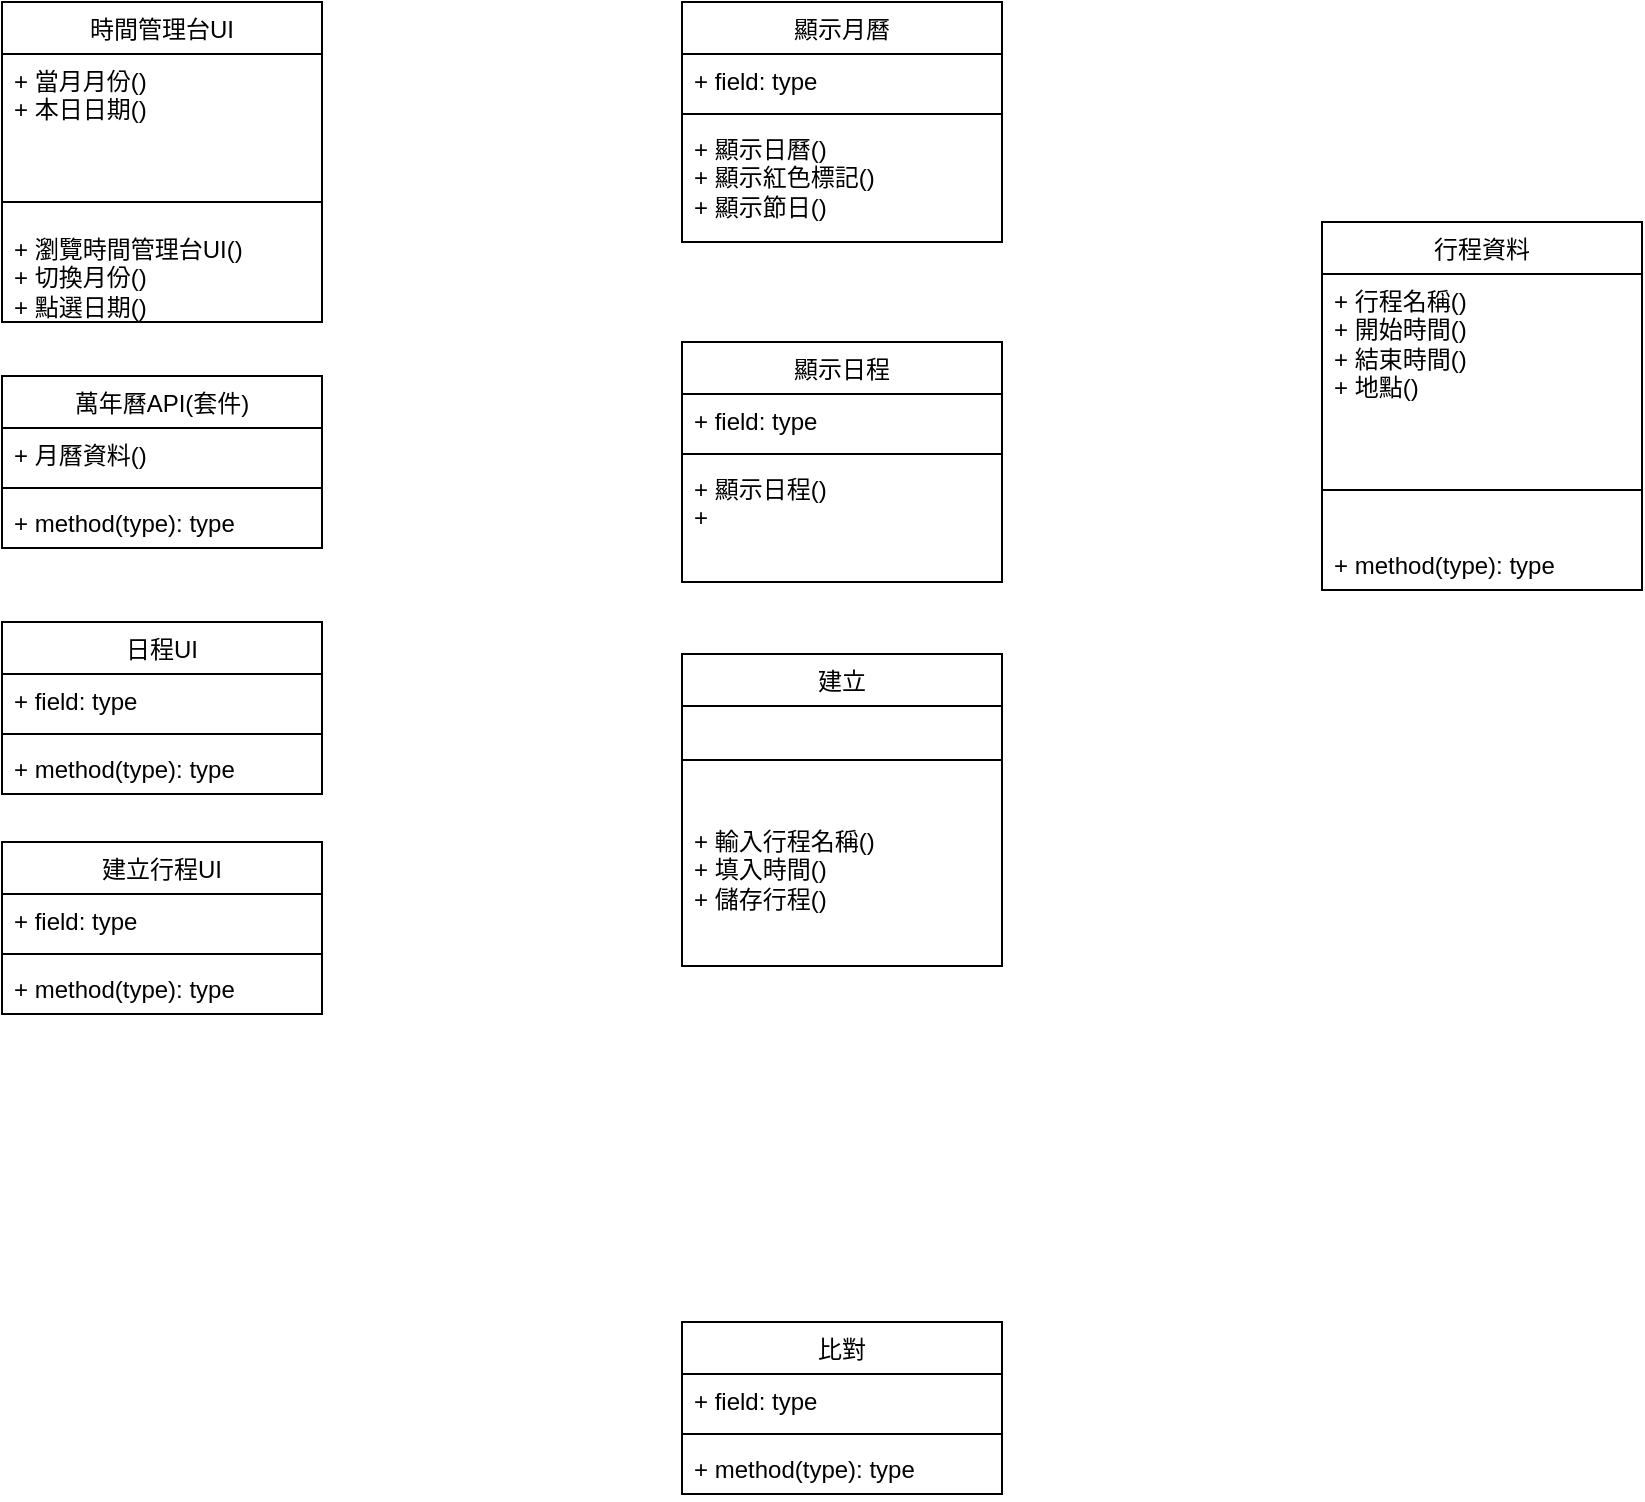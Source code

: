 <mxfile version="26.0.1">
  <diagram name="第 1 页" id="eIiMPYyvMLedgBzBboYV">
    <mxGraphModel dx="1252" dy="694" grid="1" gridSize="10" guides="1" tooltips="1" connect="1" arrows="1" fold="1" page="1" pageScale="1" pageWidth="827" pageHeight="1169" math="0" shadow="0">
      <root>
        <mxCell id="0" />
        <mxCell id="1" parent="0" />
        <mxCell id="1_0gjsVmTq7I0WUmsalu-7" value="&lt;span style=&quot;font-weight: 400;&quot;&gt;時間管理台&lt;/span&gt;&lt;span style=&quot;font-weight: 400;&quot;&gt;UI&lt;/span&gt;" style="swimlane;fontStyle=1;align=center;verticalAlign=top;childLayout=stackLayout;horizontal=1;startSize=26;horizontalStack=0;resizeParent=1;resizeParentMax=0;resizeLast=0;collapsible=1;marginBottom=0;whiteSpace=wrap;html=1;" vertex="1" parent="1">
          <mxGeometry x="40" y="20" width="160" height="160" as="geometry" />
        </mxCell>
        <mxCell id="1_0gjsVmTq7I0WUmsalu-8" value="+ 當月月份()&lt;div&gt;+ 本日日期()&lt;/div&gt;" style="text;strokeColor=none;fillColor=none;align=left;verticalAlign=top;spacingLeft=4;spacingRight=4;overflow=hidden;rotatable=0;points=[[0,0.5],[1,0.5]];portConstraint=eastwest;whiteSpace=wrap;html=1;" vertex="1" parent="1_0gjsVmTq7I0WUmsalu-7">
          <mxGeometry y="26" width="160" height="64" as="geometry" />
        </mxCell>
        <mxCell id="1_0gjsVmTq7I0WUmsalu-9" value="" style="line;strokeWidth=1;fillColor=none;align=left;verticalAlign=middle;spacingTop=-1;spacingLeft=3;spacingRight=3;rotatable=0;labelPosition=right;points=[];portConstraint=eastwest;strokeColor=inherit;" vertex="1" parent="1_0gjsVmTq7I0WUmsalu-7">
          <mxGeometry y="90" width="160" height="20" as="geometry" />
        </mxCell>
        <mxCell id="1_0gjsVmTq7I0WUmsalu-10" value="&lt;div&gt;+ 瀏覽時間管理台UI()&lt;/div&gt;+ 切換月份()&lt;div&gt;+ 點選日期()&lt;/div&gt;" style="text;strokeColor=none;fillColor=none;align=left;verticalAlign=top;spacingLeft=4;spacingRight=4;overflow=hidden;rotatable=0;points=[[0,0.5],[1,0.5]];portConstraint=eastwest;whiteSpace=wrap;html=1;" vertex="1" parent="1_0gjsVmTq7I0WUmsalu-7">
          <mxGeometry y="110" width="160" height="50" as="geometry" />
        </mxCell>
        <mxCell id="1_0gjsVmTq7I0WUmsalu-11" value="&lt;span style=&quot;font-weight: 400;&quot;&gt;萬年曆API(套件)&lt;/span&gt;" style="swimlane;fontStyle=1;align=center;verticalAlign=top;childLayout=stackLayout;horizontal=1;startSize=26;horizontalStack=0;resizeParent=1;resizeParentMax=0;resizeLast=0;collapsible=1;marginBottom=0;whiteSpace=wrap;html=1;" vertex="1" parent="1">
          <mxGeometry x="40" y="207" width="160" height="86" as="geometry" />
        </mxCell>
        <mxCell id="1_0gjsVmTq7I0WUmsalu-12" value="+ 月曆資料()" style="text;strokeColor=none;fillColor=none;align=left;verticalAlign=top;spacingLeft=4;spacingRight=4;overflow=hidden;rotatable=0;points=[[0,0.5],[1,0.5]];portConstraint=eastwest;whiteSpace=wrap;html=1;" vertex="1" parent="1_0gjsVmTq7I0WUmsalu-11">
          <mxGeometry y="26" width="160" height="26" as="geometry" />
        </mxCell>
        <mxCell id="1_0gjsVmTq7I0WUmsalu-13" value="" style="line;strokeWidth=1;fillColor=none;align=left;verticalAlign=middle;spacingTop=-1;spacingLeft=3;spacingRight=3;rotatable=0;labelPosition=right;points=[];portConstraint=eastwest;strokeColor=inherit;" vertex="1" parent="1_0gjsVmTq7I0WUmsalu-11">
          <mxGeometry y="52" width="160" height="8" as="geometry" />
        </mxCell>
        <mxCell id="1_0gjsVmTq7I0WUmsalu-14" value="+ method(type): type" style="text;strokeColor=none;fillColor=none;align=left;verticalAlign=top;spacingLeft=4;spacingRight=4;overflow=hidden;rotatable=0;points=[[0,0.5],[1,0.5]];portConstraint=eastwest;whiteSpace=wrap;html=1;" vertex="1" parent="1_0gjsVmTq7I0WUmsalu-11">
          <mxGeometry y="60" width="160" height="26" as="geometry" />
        </mxCell>
        <mxCell id="1_0gjsVmTq7I0WUmsalu-15" value="&lt;span style=&quot;font-weight: 400;&quot;&gt;日程UI&lt;/span&gt;" style="swimlane;fontStyle=1;align=center;verticalAlign=top;childLayout=stackLayout;horizontal=1;startSize=26;horizontalStack=0;resizeParent=1;resizeParentMax=0;resizeLast=0;collapsible=1;marginBottom=0;whiteSpace=wrap;html=1;" vertex="1" parent="1">
          <mxGeometry x="40" y="330" width="160" height="86" as="geometry" />
        </mxCell>
        <mxCell id="1_0gjsVmTq7I0WUmsalu-16" value="+ field: type" style="text;strokeColor=none;fillColor=none;align=left;verticalAlign=top;spacingLeft=4;spacingRight=4;overflow=hidden;rotatable=0;points=[[0,0.5],[1,0.5]];portConstraint=eastwest;whiteSpace=wrap;html=1;" vertex="1" parent="1_0gjsVmTq7I0WUmsalu-15">
          <mxGeometry y="26" width="160" height="26" as="geometry" />
        </mxCell>
        <mxCell id="1_0gjsVmTq7I0WUmsalu-17" value="" style="line;strokeWidth=1;fillColor=none;align=left;verticalAlign=middle;spacingTop=-1;spacingLeft=3;spacingRight=3;rotatable=0;labelPosition=right;points=[];portConstraint=eastwest;strokeColor=inherit;" vertex="1" parent="1_0gjsVmTq7I0WUmsalu-15">
          <mxGeometry y="52" width="160" height="8" as="geometry" />
        </mxCell>
        <mxCell id="1_0gjsVmTq7I0WUmsalu-18" value="+ method(type): type" style="text;strokeColor=none;fillColor=none;align=left;verticalAlign=top;spacingLeft=4;spacingRight=4;overflow=hidden;rotatable=0;points=[[0,0.5],[1,0.5]];portConstraint=eastwest;whiteSpace=wrap;html=1;" vertex="1" parent="1_0gjsVmTq7I0WUmsalu-15">
          <mxGeometry y="60" width="160" height="26" as="geometry" />
        </mxCell>
        <mxCell id="1_0gjsVmTq7I0WUmsalu-19" value="&lt;span style=&quot;font-weight: 400;&quot;&gt;建立行程UI&lt;/span&gt;" style="swimlane;fontStyle=1;align=center;verticalAlign=top;childLayout=stackLayout;horizontal=1;startSize=26;horizontalStack=0;resizeParent=1;resizeParentMax=0;resizeLast=0;collapsible=1;marginBottom=0;whiteSpace=wrap;html=1;" vertex="1" parent="1">
          <mxGeometry x="40" y="440" width="160" height="86" as="geometry" />
        </mxCell>
        <mxCell id="1_0gjsVmTq7I0WUmsalu-20" value="+ field: type" style="text;strokeColor=none;fillColor=none;align=left;verticalAlign=top;spacingLeft=4;spacingRight=4;overflow=hidden;rotatable=0;points=[[0,0.5],[1,0.5]];portConstraint=eastwest;whiteSpace=wrap;html=1;" vertex="1" parent="1_0gjsVmTq7I0WUmsalu-19">
          <mxGeometry y="26" width="160" height="26" as="geometry" />
        </mxCell>
        <mxCell id="1_0gjsVmTq7I0WUmsalu-21" value="" style="line;strokeWidth=1;fillColor=none;align=left;verticalAlign=middle;spacingTop=-1;spacingLeft=3;spacingRight=3;rotatable=0;labelPosition=right;points=[];portConstraint=eastwest;strokeColor=inherit;" vertex="1" parent="1_0gjsVmTq7I0WUmsalu-19">
          <mxGeometry y="52" width="160" height="8" as="geometry" />
        </mxCell>
        <mxCell id="1_0gjsVmTq7I0WUmsalu-22" value="+ method(type): type" style="text;strokeColor=none;fillColor=none;align=left;verticalAlign=top;spacingLeft=4;spacingRight=4;overflow=hidden;rotatable=0;points=[[0,0.5],[1,0.5]];portConstraint=eastwest;whiteSpace=wrap;html=1;" vertex="1" parent="1_0gjsVmTq7I0WUmsalu-19">
          <mxGeometry y="60" width="160" height="26" as="geometry" />
        </mxCell>
        <mxCell id="1_0gjsVmTq7I0WUmsalu-23" value="&lt;span style=&quot;font-weight: 400;&quot;&gt;顯示月曆&lt;/span&gt;" style="swimlane;fontStyle=1;align=center;verticalAlign=top;childLayout=stackLayout;horizontal=1;startSize=26;horizontalStack=0;resizeParent=1;resizeParentMax=0;resizeLast=0;collapsible=1;marginBottom=0;whiteSpace=wrap;html=1;" vertex="1" parent="1">
          <mxGeometry x="380" y="20" width="160" height="120" as="geometry" />
        </mxCell>
        <mxCell id="1_0gjsVmTq7I0WUmsalu-24" value="+ field: type" style="text;strokeColor=none;fillColor=none;align=left;verticalAlign=top;spacingLeft=4;spacingRight=4;overflow=hidden;rotatable=0;points=[[0,0.5],[1,0.5]];portConstraint=eastwest;whiteSpace=wrap;html=1;" vertex="1" parent="1_0gjsVmTq7I0WUmsalu-23">
          <mxGeometry y="26" width="160" height="26" as="geometry" />
        </mxCell>
        <mxCell id="1_0gjsVmTq7I0WUmsalu-25" value="" style="line;strokeWidth=1;fillColor=none;align=left;verticalAlign=middle;spacingTop=-1;spacingLeft=3;spacingRight=3;rotatable=0;labelPosition=right;points=[];portConstraint=eastwest;strokeColor=inherit;" vertex="1" parent="1_0gjsVmTq7I0WUmsalu-23">
          <mxGeometry y="52" width="160" height="8" as="geometry" />
        </mxCell>
        <mxCell id="1_0gjsVmTq7I0WUmsalu-26" value="+ 顯示日曆()&lt;div&gt;+ 顯示紅色標記()&lt;/div&gt;&lt;div&gt;+ 顯示節日()&lt;/div&gt;" style="text;strokeColor=none;fillColor=none;align=left;verticalAlign=top;spacingLeft=4;spacingRight=4;overflow=hidden;rotatable=0;points=[[0,0.5],[1,0.5]];portConstraint=eastwest;whiteSpace=wrap;html=1;" vertex="1" parent="1_0gjsVmTq7I0WUmsalu-23">
          <mxGeometry y="60" width="160" height="60" as="geometry" />
        </mxCell>
        <mxCell id="1_0gjsVmTq7I0WUmsalu-27" value="&lt;span style=&quot;font-weight: 400;&quot;&gt;顯示日程&lt;/span&gt;" style="swimlane;fontStyle=1;align=center;verticalAlign=top;childLayout=stackLayout;horizontal=1;startSize=26;horizontalStack=0;resizeParent=1;resizeParentMax=0;resizeLast=0;collapsible=1;marginBottom=0;whiteSpace=wrap;html=1;" vertex="1" parent="1">
          <mxGeometry x="380" y="190" width="160" height="120" as="geometry" />
        </mxCell>
        <mxCell id="1_0gjsVmTq7I0WUmsalu-28" value="+ field: type" style="text;strokeColor=none;fillColor=none;align=left;verticalAlign=top;spacingLeft=4;spacingRight=4;overflow=hidden;rotatable=0;points=[[0,0.5],[1,0.5]];portConstraint=eastwest;whiteSpace=wrap;html=1;" vertex="1" parent="1_0gjsVmTq7I0WUmsalu-27">
          <mxGeometry y="26" width="160" height="26" as="geometry" />
        </mxCell>
        <mxCell id="1_0gjsVmTq7I0WUmsalu-29" value="" style="line;strokeWidth=1;fillColor=none;align=left;verticalAlign=middle;spacingTop=-1;spacingLeft=3;spacingRight=3;rotatable=0;labelPosition=right;points=[];portConstraint=eastwest;strokeColor=inherit;" vertex="1" parent="1_0gjsVmTq7I0WUmsalu-27">
          <mxGeometry y="52" width="160" height="8" as="geometry" />
        </mxCell>
        <mxCell id="1_0gjsVmTq7I0WUmsalu-30" value="&lt;div&gt;+ 顯示日程()&lt;/div&gt;&lt;div&gt;+&amp;nbsp;&lt;br&gt;&lt;div&gt;&lt;br&gt;&lt;/div&gt;&lt;/div&gt;" style="text;strokeColor=none;fillColor=none;align=left;verticalAlign=top;spacingLeft=4;spacingRight=4;overflow=hidden;rotatable=0;points=[[0,0.5],[1,0.5]];portConstraint=eastwest;whiteSpace=wrap;html=1;" vertex="1" parent="1_0gjsVmTq7I0WUmsalu-27">
          <mxGeometry y="60" width="160" height="60" as="geometry" />
        </mxCell>
        <mxCell id="1_0gjsVmTq7I0WUmsalu-32" value="&lt;span style=&quot;font-weight: 400;&quot;&gt;建立&lt;/span&gt;" style="swimlane;fontStyle=1;align=center;verticalAlign=top;childLayout=stackLayout;horizontal=1;startSize=26;horizontalStack=0;resizeParent=1;resizeParentMax=0;resizeLast=0;collapsible=1;marginBottom=0;whiteSpace=wrap;html=1;" vertex="1" parent="1">
          <mxGeometry x="380" y="346" width="160" height="156" as="geometry" />
        </mxCell>
        <mxCell id="1_0gjsVmTq7I0WUmsalu-34" value="" style="line;strokeWidth=1;fillColor=none;align=left;verticalAlign=middle;spacingTop=-1;spacingLeft=3;spacingRight=3;rotatable=0;labelPosition=right;points=[];portConstraint=eastwest;strokeColor=inherit;" vertex="1" parent="1_0gjsVmTq7I0WUmsalu-32">
          <mxGeometry y="26" width="160" height="54" as="geometry" />
        </mxCell>
        <mxCell id="1_0gjsVmTq7I0WUmsalu-35" value="+&amp;nbsp;輸入行程名稱()&lt;div&gt;+ 填入時間()&lt;/div&gt;&lt;div&gt;+&amp;nbsp;儲存行程()&lt;/div&gt;" style="text;strokeColor=none;fillColor=none;align=left;verticalAlign=top;spacingLeft=4;spacingRight=4;overflow=hidden;rotatable=0;points=[[0,0.5],[1,0.5]];portConstraint=eastwest;whiteSpace=wrap;html=1;" vertex="1" parent="1_0gjsVmTq7I0WUmsalu-32">
          <mxGeometry y="80" width="160" height="76" as="geometry" />
        </mxCell>
        <mxCell id="1_0gjsVmTq7I0WUmsalu-36" value="&lt;span style=&quot;font-weight: 400;&quot;&gt;比對&lt;/span&gt;" style="swimlane;fontStyle=1;align=center;verticalAlign=top;childLayout=stackLayout;horizontal=1;startSize=26;horizontalStack=0;resizeParent=1;resizeParentMax=0;resizeLast=0;collapsible=1;marginBottom=0;whiteSpace=wrap;html=1;" vertex="1" parent="1">
          <mxGeometry x="380" y="680" width="160" height="86" as="geometry" />
        </mxCell>
        <mxCell id="1_0gjsVmTq7I0WUmsalu-37" value="+ field: type" style="text;strokeColor=none;fillColor=none;align=left;verticalAlign=top;spacingLeft=4;spacingRight=4;overflow=hidden;rotatable=0;points=[[0,0.5],[1,0.5]];portConstraint=eastwest;whiteSpace=wrap;html=1;" vertex="1" parent="1_0gjsVmTq7I0WUmsalu-36">
          <mxGeometry y="26" width="160" height="26" as="geometry" />
        </mxCell>
        <mxCell id="1_0gjsVmTq7I0WUmsalu-38" value="" style="line;strokeWidth=1;fillColor=none;align=left;verticalAlign=middle;spacingTop=-1;spacingLeft=3;spacingRight=3;rotatable=0;labelPosition=right;points=[];portConstraint=eastwest;strokeColor=inherit;" vertex="1" parent="1_0gjsVmTq7I0WUmsalu-36">
          <mxGeometry y="52" width="160" height="8" as="geometry" />
        </mxCell>
        <mxCell id="1_0gjsVmTq7I0WUmsalu-39" value="+ method(type): type" style="text;strokeColor=none;fillColor=none;align=left;verticalAlign=top;spacingLeft=4;spacingRight=4;overflow=hidden;rotatable=0;points=[[0,0.5],[1,0.5]];portConstraint=eastwest;whiteSpace=wrap;html=1;" vertex="1" parent="1_0gjsVmTq7I0WUmsalu-36">
          <mxGeometry y="60" width="160" height="26" as="geometry" />
        </mxCell>
        <mxCell id="1_0gjsVmTq7I0WUmsalu-40" value="&lt;span style=&quot;font-weight: 400;&quot;&gt;行程資料&lt;/span&gt;" style="swimlane;fontStyle=1;align=center;verticalAlign=top;childLayout=stackLayout;horizontal=1;startSize=26;horizontalStack=0;resizeParent=1;resizeParentMax=0;resizeLast=0;collapsible=1;marginBottom=0;whiteSpace=wrap;html=1;" vertex="1" parent="1">
          <mxGeometry x="700" y="130" width="160" height="184" as="geometry" />
        </mxCell>
        <mxCell id="1_0gjsVmTq7I0WUmsalu-41" value="+&amp;nbsp;&lt;span style=&quot;background-color: transparent; color: light-dark(rgb(0, 0, 0), rgb(255, 255, 255));&quot;&gt;行程名稱()&lt;/span&gt;&lt;div&gt;&lt;span style=&quot;background-color: transparent; color: light-dark(rgb(0, 0, 0), rgb(255, 255, 255));&quot;&gt;+ 開始時間()&lt;/span&gt;&lt;/div&gt;&lt;div&gt;&lt;span style=&quot;background-color: transparent; color: light-dark(rgb(0, 0, 0), rgb(255, 255, 255));&quot;&gt;+ 結束時間()&amp;nbsp;&lt;/span&gt;&lt;/div&gt;&lt;div&gt;&lt;span style=&quot;background-color: transparent; color: light-dark(rgb(0, 0, 0), rgb(255, 255, 255));&quot;&gt;+ 地點()&lt;/span&gt;&lt;/div&gt;" style="text;strokeColor=none;fillColor=none;align=left;verticalAlign=top;spacingLeft=4;spacingRight=4;overflow=hidden;rotatable=0;points=[[0,0.5],[1,0.5]];portConstraint=eastwest;whiteSpace=wrap;html=1;" vertex="1" parent="1_0gjsVmTq7I0WUmsalu-40">
          <mxGeometry y="26" width="160" height="84" as="geometry" />
        </mxCell>
        <mxCell id="1_0gjsVmTq7I0WUmsalu-42" value="" style="line;strokeWidth=1;fillColor=none;align=left;verticalAlign=middle;spacingTop=-1;spacingLeft=3;spacingRight=3;rotatable=0;labelPosition=right;points=[];portConstraint=eastwest;strokeColor=inherit;" vertex="1" parent="1_0gjsVmTq7I0WUmsalu-40">
          <mxGeometry y="110" width="160" height="48" as="geometry" />
        </mxCell>
        <mxCell id="1_0gjsVmTq7I0WUmsalu-43" value="+ method(type): type" style="text;strokeColor=none;fillColor=none;align=left;verticalAlign=top;spacingLeft=4;spacingRight=4;overflow=hidden;rotatable=0;points=[[0,0.5],[1,0.5]];portConstraint=eastwest;whiteSpace=wrap;html=1;" vertex="1" parent="1_0gjsVmTq7I0WUmsalu-40">
          <mxGeometry y="158" width="160" height="26" as="geometry" />
        </mxCell>
      </root>
    </mxGraphModel>
  </diagram>
</mxfile>
